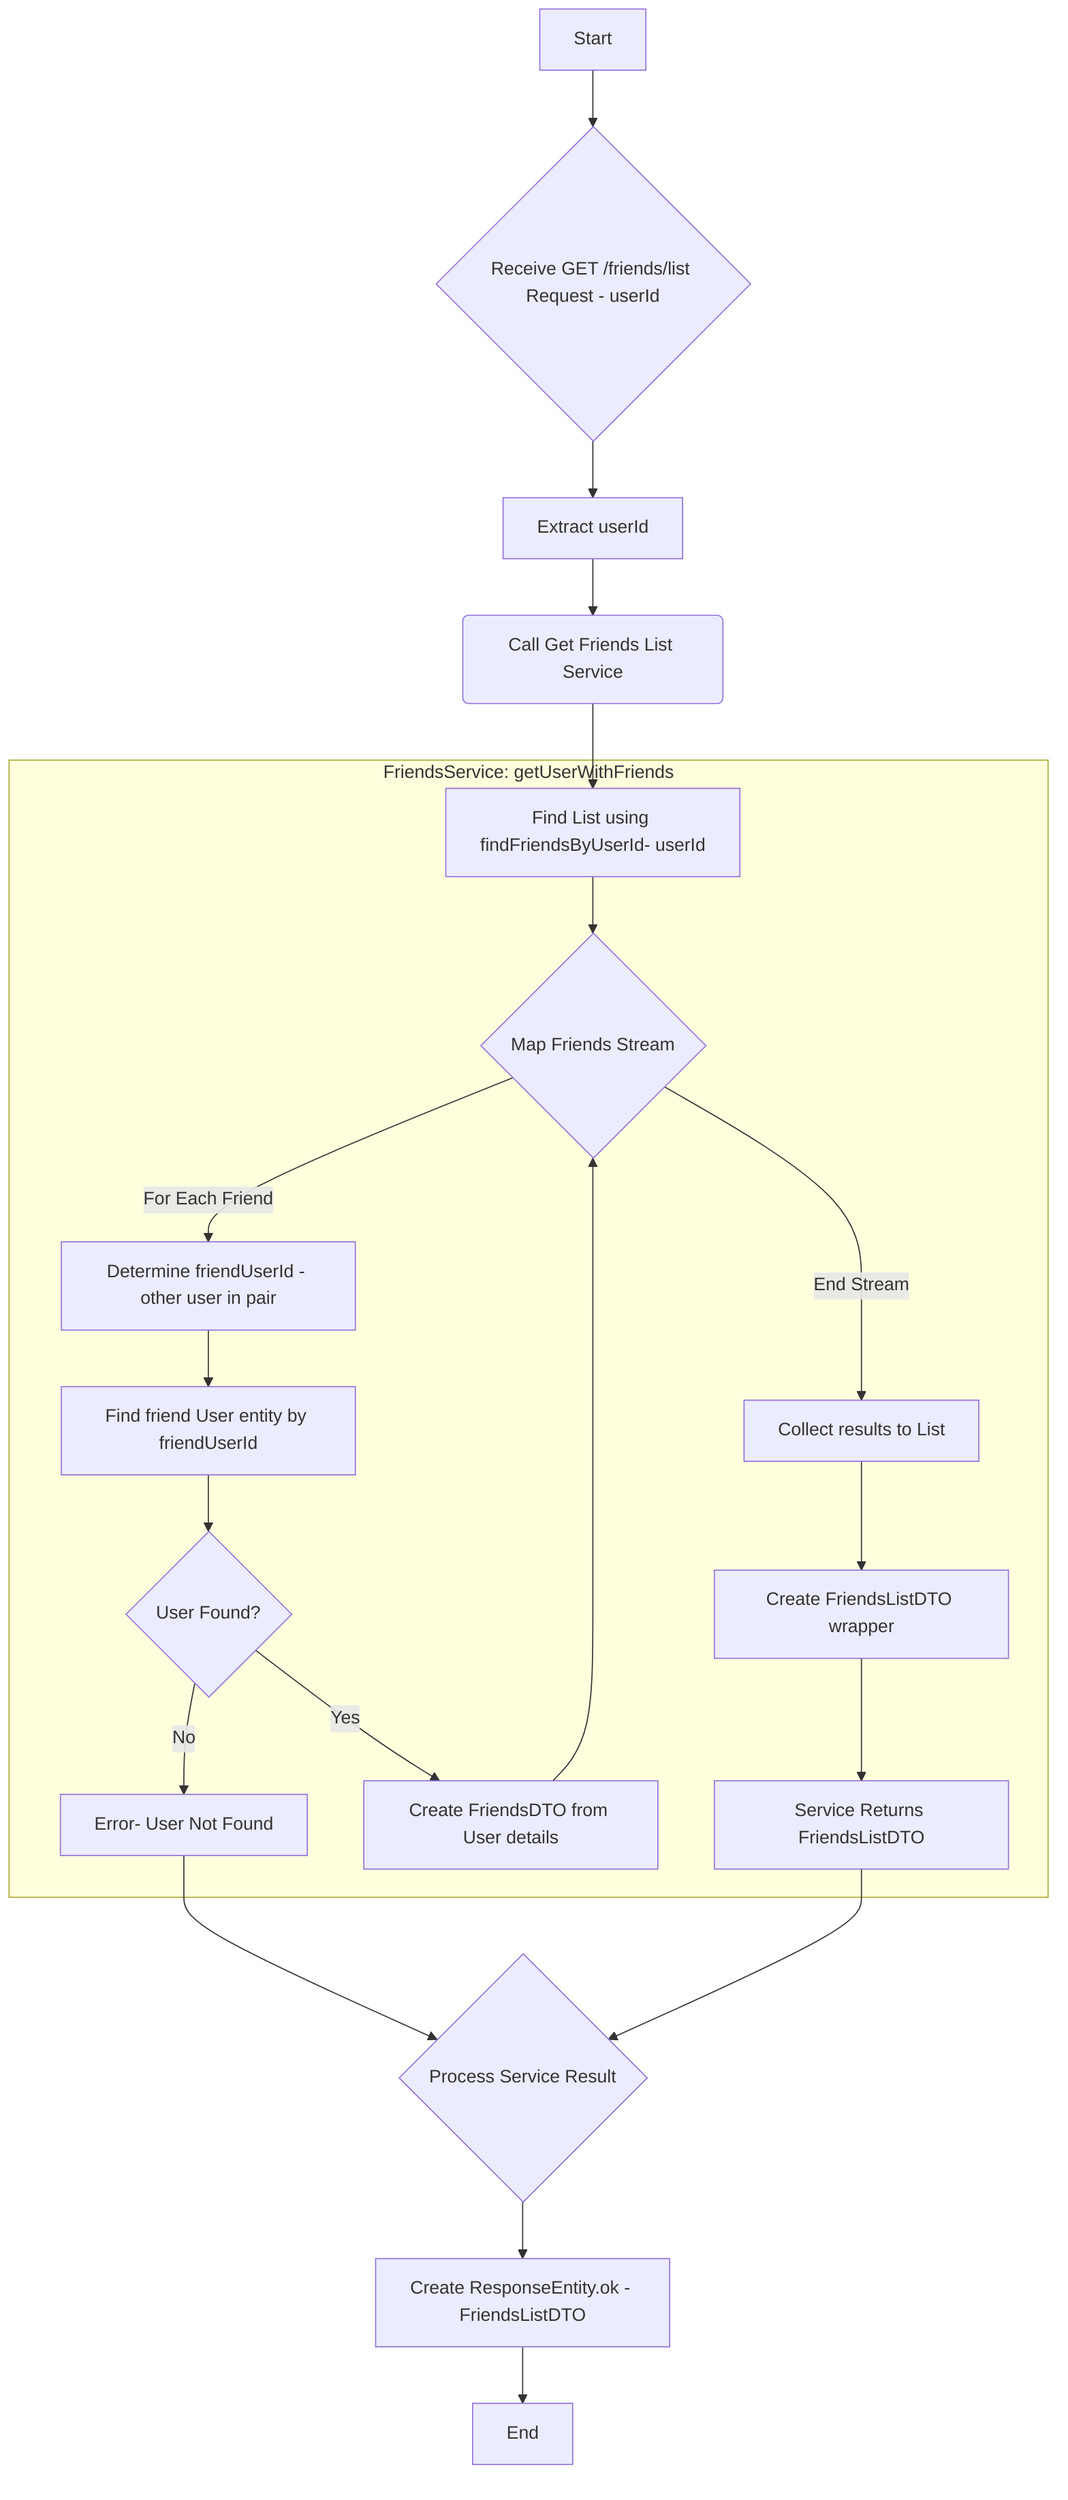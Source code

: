 graph TD
    A[Start] --> B{"Receive GET /friends/list Request - userId"};
    B --> C[Extract userId];
    C --> D(Call Get Friends List Service);

subgraph "FriendsService: getUserWithFriends"
E[Find List<Friends> using findFriendsByUserId- userId];
E --> F{Map Friends Stream};
F -- For Each Friend --> G[Determine friendUserId - other user in pair];
G --> H[Find friend User entity by friendUserId];
H --> I{User Found?};
I -- No --> J[Error- User Not Found];
I -- Yes --> K[Create FriendsDTO from User details];
K --> F;
F -- End Stream --> L[Collect results to List<FriendsDTO>];
L --> M[Create FriendsListDTO wrapper];
M --> N[Service Returns FriendsListDTO];
end

D --> E;

J --> O{Process Service Result};
N --> O;

O --> P[Create ResponseEntity.ok - FriendsListDTO];
P --> ZEnd[End];